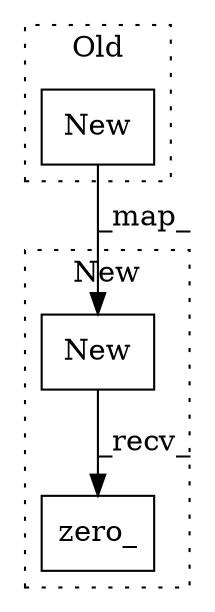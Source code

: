 digraph G {
subgraph cluster0 {
1 [label="New" a="32" s="20767,20775" l="4,1" shape="box"];
label = "Old";
style="dotted";
}
subgraph cluster1 {
2 [label="New" a="32" s="2220,2228" l="4,1" shape="box"];
3 [label="zero_" a="32" s="2230" l="7" shape="box"];
label = "New";
style="dotted";
}
1 -> 2 [label="_map_"];
2 -> 3 [label="_recv_"];
}